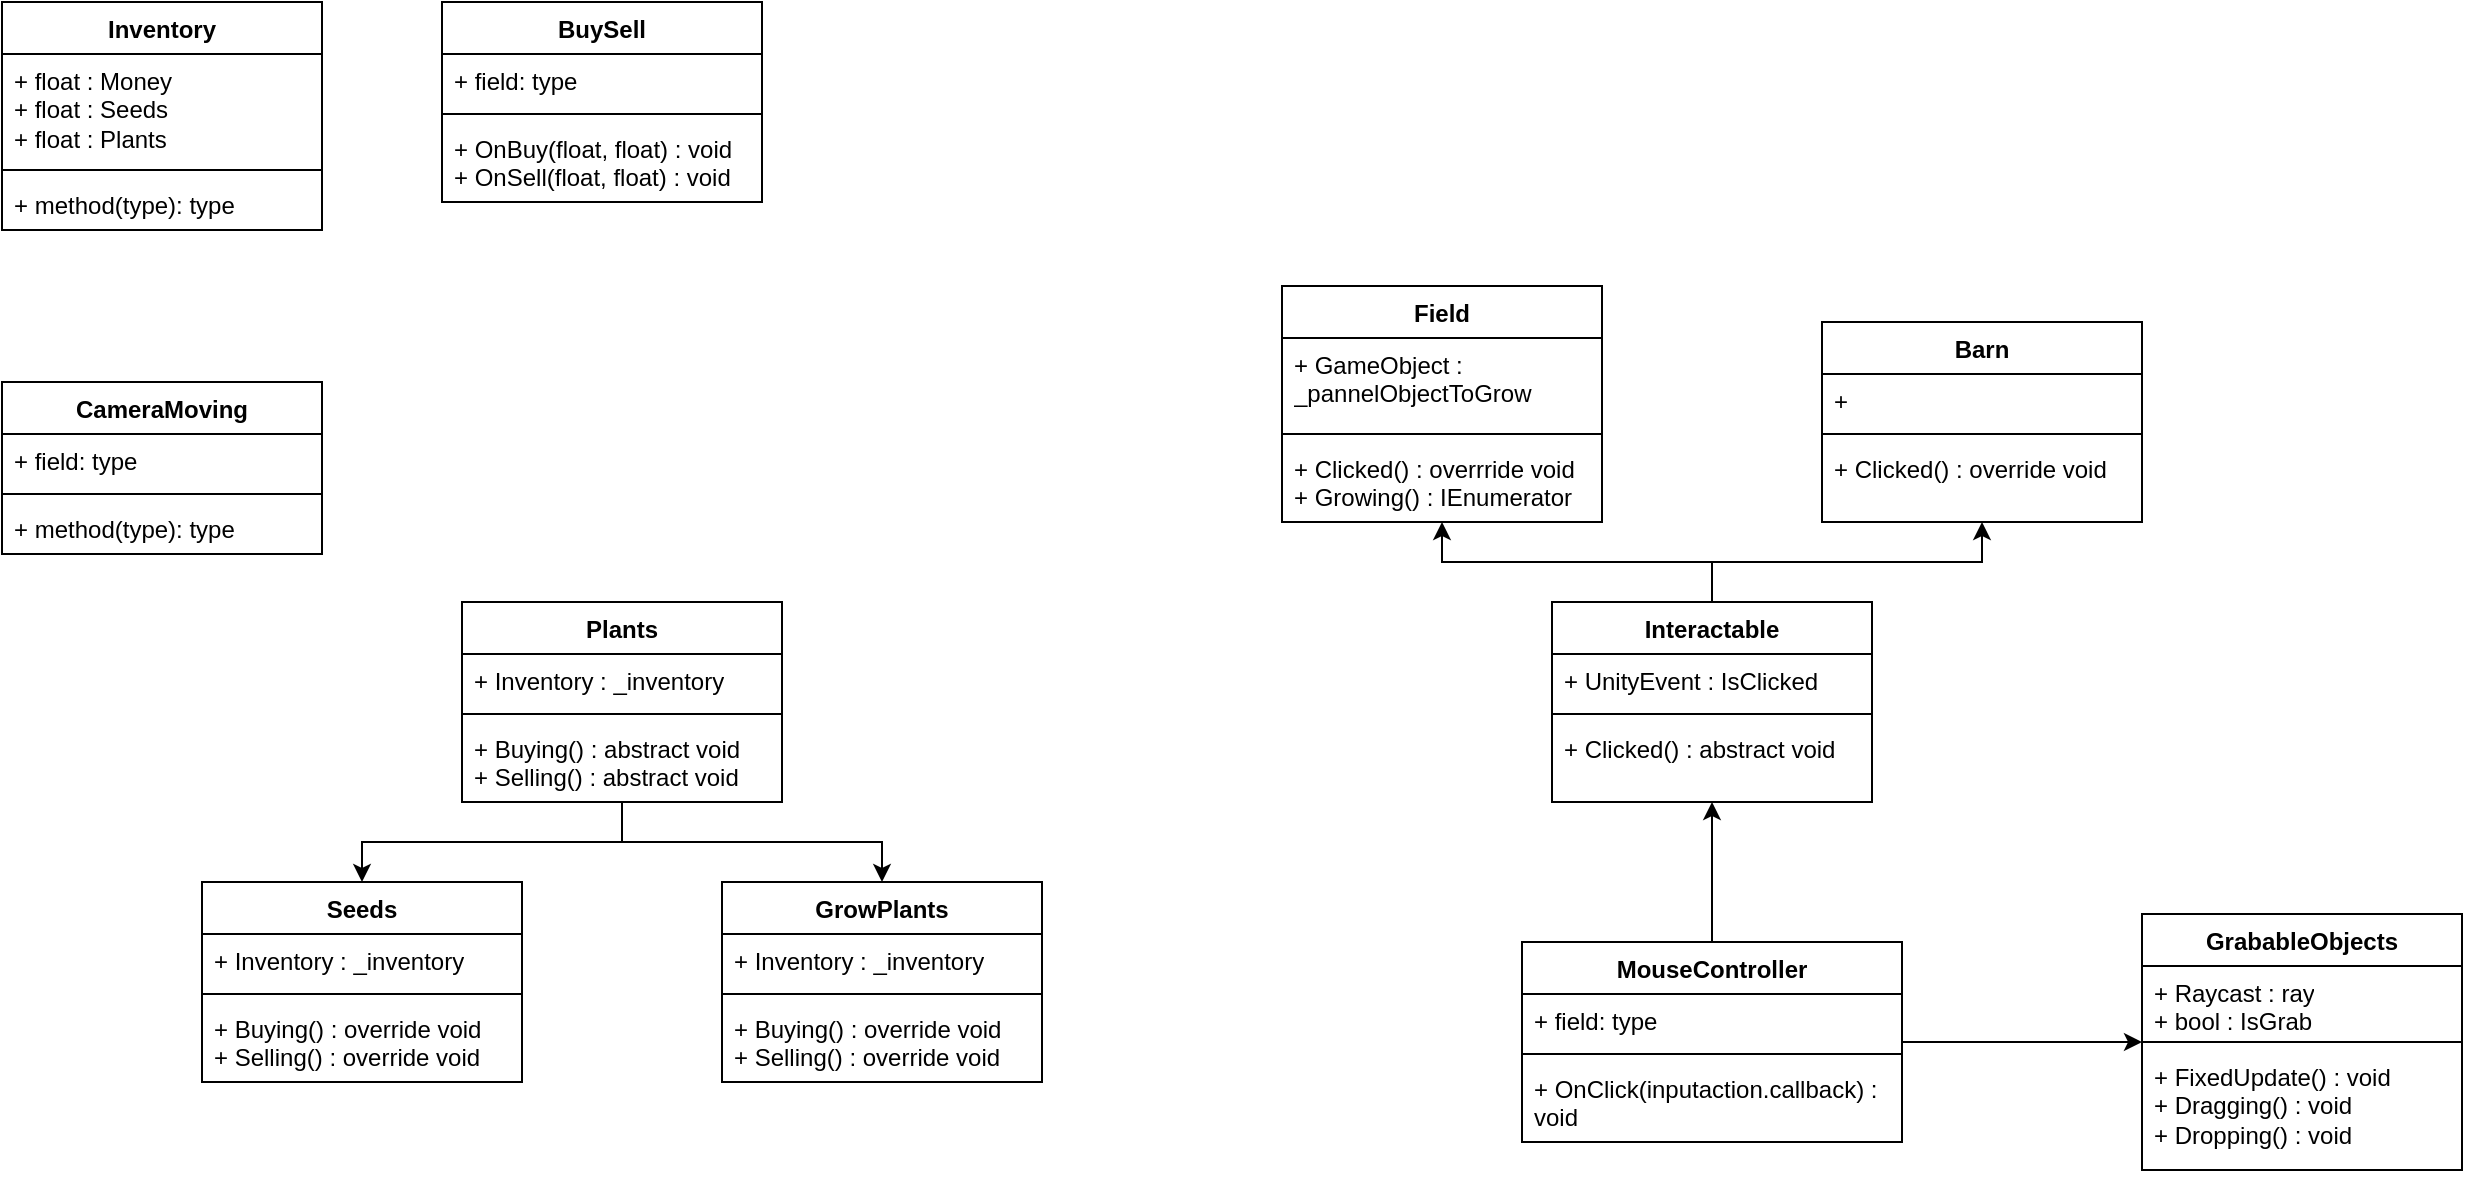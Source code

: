 <mxfile version="24.1.0" type="github">
  <diagram name="Page-1" id="sdKFebvatyjVW3zlSOaf">
    <mxGraphModel dx="2261" dy="786" grid="1" gridSize="10" guides="1" tooltips="1" connect="1" arrows="1" fold="1" page="1" pageScale="1" pageWidth="827" pageHeight="1169" math="0" shadow="0">
      <root>
        <mxCell id="0" />
        <mxCell id="1" parent="0" />
        <mxCell id="YcmtoSu0M2OS3AVUz0r8-10" value="Inventory" style="swimlane;fontStyle=1;align=center;verticalAlign=top;childLayout=stackLayout;horizontal=1;startSize=26;horizontalStack=0;resizeParent=1;resizeParentMax=0;resizeLast=0;collapsible=1;marginBottom=0;whiteSpace=wrap;html=1;" parent="1" vertex="1">
          <mxGeometry x="-440" y="20" width="160" height="114" as="geometry" />
        </mxCell>
        <mxCell id="YcmtoSu0M2OS3AVUz0r8-11" value="+ float : Money&lt;div&gt;+ float : Seeds&lt;/div&gt;&lt;div&gt;+ float : Plants&lt;/div&gt;" style="text;strokeColor=none;fillColor=none;align=left;verticalAlign=top;spacingLeft=4;spacingRight=4;overflow=hidden;rotatable=0;points=[[0,0.5],[1,0.5]];portConstraint=eastwest;whiteSpace=wrap;html=1;" parent="YcmtoSu0M2OS3AVUz0r8-10" vertex="1">
          <mxGeometry y="26" width="160" height="54" as="geometry" />
        </mxCell>
        <mxCell id="YcmtoSu0M2OS3AVUz0r8-12" value="" style="line;strokeWidth=1;fillColor=none;align=left;verticalAlign=middle;spacingTop=-1;spacingLeft=3;spacingRight=3;rotatable=0;labelPosition=right;points=[];portConstraint=eastwest;strokeColor=inherit;" parent="YcmtoSu0M2OS3AVUz0r8-10" vertex="1">
          <mxGeometry y="80" width="160" height="8" as="geometry" />
        </mxCell>
        <mxCell id="YcmtoSu0M2OS3AVUz0r8-13" value="+ method(type): type" style="text;strokeColor=none;fillColor=none;align=left;verticalAlign=top;spacingLeft=4;spacingRight=4;overflow=hidden;rotatable=0;points=[[0,0.5],[1,0.5]];portConstraint=eastwest;whiteSpace=wrap;html=1;" parent="YcmtoSu0M2OS3AVUz0r8-10" vertex="1">
          <mxGeometry y="88" width="160" height="26" as="geometry" />
        </mxCell>
        <mxCell id="YcmtoSu0M2OS3AVUz0r8-14" value="Field" style="swimlane;fontStyle=1;align=center;verticalAlign=top;childLayout=stackLayout;horizontal=1;startSize=26;horizontalStack=0;resizeParent=1;resizeParentMax=0;resizeLast=0;collapsible=1;marginBottom=0;whiteSpace=wrap;html=1;" parent="1" vertex="1">
          <mxGeometry x="200" y="162" width="160" height="118" as="geometry" />
        </mxCell>
        <mxCell id="YcmtoSu0M2OS3AVUz0r8-15" value="+ GameObject : _pannelObjectToGrow" style="text;strokeColor=none;fillColor=none;align=left;verticalAlign=top;spacingLeft=4;spacingRight=4;overflow=hidden;rotatable=0;points=[[0,0.5],[1,0.5]];portConstraint=eastwest;whiteSpace=wrap;html=1;" parent="YcmtoSu0M2OS3AVUz0r8-14" vertex="1">
          <mxGeometry y="26" width="160" height="44" as="geometry" />
        </mxCell>
        <mxCell id="YcmtoSu0M2OS3AVUz0r8-16" value="" style="line;strokeWidth=1;fillColor=none;align=left;verticalAlign=middle;spacingTop=-1;spacingLeft=3;spacingRight=3;rotatable=0;labelPosition=right;points=[];portConstraint=eastwest;strokeColor=inherit;" parent="YcmtoSu0M2OS3AVUz0r8-14" vertex="1">
          <mxGeometry y="70" width="160" height="8" as="geometry" />
        </mxCell>
        <mxCell id="YcmtoSu0M2OS3AVUz0r8-17" value="+ Clicked() : overrride void&lt;div&gt;+ Growing() : IEnumerator&lt;/div&gt;" style="text;strokeColor=none;fillColor=none;align=left;verticalAlign=top;spacingLeft=4;spacingRight=4;overflow=hidden;rotatable=0;points=[[0,0.5],[1,0.5]];portConstraint=eastwest;whiteSpace=wrap;html=1;" parent="YcmtoSu0M2OS3AVUz0r8-14" vertex="1">
          <mxGeometry y="78" width="160" height="40" as="geometry" />
        </mxCell>
        <mxCell id="YcmtoSu0M2OS3AVUz0r8-18" value="GrabableObjects" style="swimlane;fontStyle=1;align=center;verticalAlign=top;childLayout=stackLayout;horizontal=1;startSize=26;horizontalStack=0;resizeParent=1;resizeParentMax=0;resizeLast=0;collapsible=1;marginBottom=0;whiteSpace=wrap;html=1;" parent="1" vertex="1">
          <mxGeometry x="630" y="476" width="160" height="128" as="geometry" />
        </mxCell>
        <mxCell id="YcmtoSu0M2OS3AVUz0r8-19" value="+ Raycast : ray&lt;div&gt;+ bool : IsGrab&lt;/div&gt;" style="text;strokeColor=none;fillColor=none;align=left;verticalAlign=top;spacingLeft=4;spacingRight=4;overflow=hidden;rotatable=0;points=[[0,0.5],[1,0.5]];portConstraint=eastwest;whiteSpace=wrap;html=1;" parent="YcmtoSu0M2OS3AVUz0r8-18" vertex="1">
          <mxGeometry y="26" width="160" height="34" as="geometry" />
        </mxCell>
        <mxCell id="YcmtoSu0M2OS3AVUz0r8-20" value="" style="line;strokeWidth=1;fillColor=none;align=left;verticalAlign=middle;spacingTop=-1;spacingLeft=3;spacingRight=3;rotatable=0;labelPosition=right;points=[];portConstraint=eastwest;strokeColor=inherit;" parent="YcmtoSu0M2OS3AVUz0r8-18" vertex="1">
          <mxGeometry y="60" width="160" height="8" as="geometry" />
        </mxCell>
        <mxCell id="YcmtoSu0M2OS3AVUz0r8-21" value="&lt;div&gt;+ FixedUpdate() : void&lt;/div&gt;&lt;div&gt;+ Dragging() : void&lt;/div&gt;&lt;div&gt;+ Dropping() : void&lt;/div&gt;" style="text;strokeColor=none;fillColor=none;align=left;verticalAlign=top;spacingLeft=4;spacingRight=4;overflow=hidden;rotatable=0;points=[[0,0.5],[1,0.5]];portConstraint=eastwest;whiteSpace=wrap;html=1;" parent="YcmtoSu0M2OS3AVUz0r8-18" vertex="1">
          <mxGeometry y="68" width="160" height="60" as="geometry" />
        </mxCell>
        <mxCell id="YcmtoSu0M2OS3AVUz0r8-22" value="CameraMoving" style="swimlane;fontStyle=1;align=center;verticalAlign=top;childLayout=stackLayout;horizontal=1;startSize=26;horizontalStack=0;resizeParent=1;resizeParentMax=0;resizeLast=0;collapsible=1;marginBottom=0;whiteSpace=wrap;html=1;" parent="1" vertex="1">
          <mxGeometry x="-440" y="210" width="160" height="86" as="geometry" />
        </mxCell>
        <mxCell id="YcmtoSu0M2OS3AVUz0r8-23" value="+ field: type" style="text;strokeColor=none;fillColor=none;align=left;verticalAlign=top;spacingLeft=4;spacingRight=4;overflow=hidden;rotatable=0;points=[[0,0.5],[1,0.5]];portConstraint=eastwest;whiteSpace=wrap;html=1;" parent="YcmtoSu0M2OS3AVUz0r8-22" vertex="1">
          <mxGeometry y="26" width="160" height="26" as="geometry" />
        </mxCell>
        <mxCell id="YcmtoSu0M2OS3AVUz0r8-24" value="" style="line;strokeWidth=1;fillColor=none;align=left;verticalAlign=middle;spacingTop=-1;spacingLeft=3;spacingRight=3;rotatable=0;labelPosition=right;points=[];portConstraint=eastwest;strokeColor=inherit;" parent="YcmtoSu0M2OS3AVUz0r8-22" vertex="1">
          <mxGeometry y="52" width="160" height="8" as="geometry" />
        </mxCell>
        <mxCell id="YcmtoSu0M2OS3AVUz0r8-25" value="+ method(type): type" style="text;strokeColor=none;fillColor=none;align=left;verticalAlign=top;spacingLeft=4;spacingRight=4;overflow=hidden;rotatable=0;points=[[0,0.5],[1,0.5]];portConstraint=eastwest;whiteSpace=wrap;html=1;" parent="YcmtoSu0M2OS3AVUz0r8-22" vertex="1">
          <mxGeometry y="60" width="160" height="26" as="geometry" />
        </mxCell>
        <mxCell id="YcmtoSu0M2OS3AVUz0r8-35" value="BuySell" style="swimlane;fontStyle=1;align=center;verticalAlign=top;childLayout=stackLayout;horizontal=1;startSize=26;horizontalStack=0;resizeParent=1;resizeParentMax=0;resizeLast=0;collapsible=1;marginBottom=0;whiteSpace=wrap;html=1;" parent="1" vertex="1">
          <mxGeometry x="-220" y="20" width="160" height="100" as="geometry" />
        </mxCell>
        <mxCell id="YcmtoSu0M2OS3AVUz0r8-36" value="+ field: type" style="text;strokeColor=none;fillColor=none;align=left;verticalAlign=top;spacingLeft=4;spacingRight=4;overflow=hidden;rotatable=0;points=[[0,0.5],[1,0.5]];portConstraint=eastwest;whiteSpace=wrap;html=1;" parent="YcmtoSu0M2OS3AVUz0r8-35" vertex="1">
          <mxGeometry y="26" width="160" height="26" as="geometry" />
        </mxCell>
        <mxCell id="YcmtoSu0M2OS3AVUz0r8-37" value="" style="line;strokeWidth=1;fillColor=none;align=left;verticalAlign=middle;spacingTop=-1;spacingLeft=3;spacingRight=3;rotatable=0;labelPosition=right;points=[];portConstraint=eastwest;strokeColor=inherit;" parent="YcmtoSu0M2OS3AVUz0r8-35" vertex="1">
          <mxGeometry y="52" width="160" height="8" as="geometry" />
        </mxCell>
        <mxCell id="YcmtoSu0M2OS3AVUz0r8-38" value="+ OnBuy(float, float) : void&lt;div&gt;+ OnSell(float, float) : void&lt;/div&gt;" style="text;strokeColor=none;fillColor=none;align=left;verticalAlign=top;spacingLeft=4;spacingRight=4;overflow=hidden;rotatable=0;points=[[0,0.5],[1,0.5]];portConstraint=eastwest;whiteSpace=wrap;html=1;" parent="YcmtoSu0M2OS3AVUz0r8-35" vertex="1">
          <mxGeometry y="60" width="160" height="40" as="geometry" />
        </mxCell>
        <mxCell id="lHx5i_yCHoS8SxmeBLHb-3" style="edgeStyle=orthogonalEdgeStyle;rounded=0;orthogonalLoop=1;jettySize=auto;html=1;" edge="1" parent="1" source="YcmtoSu0M2OS3AVUz0r8-46" target="YcmtoSu0M2OS3AVUz0r8-18">
          <mxGeometry relative="1" as="geometry" />
        </mxCell>
        <mxCell id="lHx5i_yCHoS8SxmeBLHb-9" style="edgeStyle=orthogonalEdgeStyle;rounded=0;orthogonalLoop=1;jettySize=auto;html=1;" edge="1" parent="1" source="YcmtoSu0M2OS3AVUz0r8-46" target="lHx5i_yCHoS8SxmeBLHb-5">
          <mxGeometry relative="1" as="geometry" />
        </mxCell>
        <mxCell id="YcmtoSu0M2OS3AVUz0r8-46" value="MouseController" style="swimlane;fontStyle=1;align=center;verticalAlign=top;childLayout=stackLayout;horizontal=1;startSize=26;horizontalStack=0;resizeParent=1;resizeParentMax=0;resizeLast=0;collapsible=1;marginBottom=0;whiteSpace=wrap;html=1;" parent="1" vertex="1">
          <mxGeometry x="320" y="490" width="190" height="100" as="geometry" />
        </mxCell>
        <mxCell id="YcmtoSu0M2OS3AVUz0r8-47" value="+ field: type" style="text;strokeColor=none;fillColor=none;align=left;verticalAlign=top;spacingLeft=4;spacingRight=4;overflow=hidden;rotatable=0;points=[[0,0.5],[1,0.5]];portConstraint=eastwest;whiteSpace=wrap;html=1;" parent="YcmtoSu0M2OS3AVUz0r8-46" vertex="1">
          <mxGeometry y="26" width="190" height="26" as="geometry" />
        </mxCell>
        <mxCell id="YcmtoSu0M2OS3AVUz0r8-48" value="" style="line;strokeWidth=1;fillColor=none;align=left;verticalAlign=middle;spacingTop=-1;spacingLeft=3;spacingRight=3;rotatable=0;labelPosition=right;points=[];portConstraint=eastwest;strokeColor=inherit;" parent="YcmtoSu0M2OS3AVUz0r8-46" vertex="1">
          <mxGeometry y="52" width="190" height="8" as="geometry" />
        </mxCell>
        <mxCell id="YcmtoSu0M2OS3AVUz0r8-49" value="+ OnClick(inputaction.callback) : void&lt;div&gt;&lt;br&gt;&lt;/div&gt;" style="text;strokeColor=none;fillColor=none;align=left;verticalAlign=top;spacingLeft=4;spacingRight=4;overflow=hidden;rotatable=0;points=[[0,0.5],[1,0.5]];portConstraint=eastwest;whiteSpace=wrap;html=1;" parent="YcmtoSu0M2OS3AVUz0r8-46" vertex="1">
          <mxGeometry y="60" width="190" height="40" as="geometry" />
        </mxCell>
        <mxCell id="lHx5i_yCHoS8SxmeBLHb-10" style="edgeStyle=orthogonalEdgeStyle;rounded=0;orthogonalLoop=1;jettySize=auto;html=1;" edge="1" parent="1" source="lHx5i_yCHoS8SxmeBLHb-5" target="YcmtoSu0M2OS3AVUz0r8-14">
          <mxGeometry relative="1" as="geometry" />
        </mxCell>
        <mxCell id="lHx5i_yCHoS8SxmeBLHb-15" style="edgeStyle=orthogonalEdgeStyle;rounded=0;orthogonalLoop=1;jettySize=auto;html=1;" edge="1" parent="1" source="lHx5i_yCHoS8SxmeBLHb-5" target="lHx5i_yCHoS8SxmeBLHb-11">
          <mxGeometry relative="1" as="geometry" />
        </mxCell>
        <mxCell id="lHx5i_yCHoS8SxmeBLHb-5" value="Interactable" style="swimlane;fontStyle=1;align=center;verticalAlign=top;childLayout=stackLayout;horizontal=1;startSize=26;horizontalStack=0;resizeParent=1;resizeParentMax=0;resizeLast=0;collapsible=1;marginBottom=0;whiteSpace=wrap;html=1;" vertex="1" parent="1">
          <mxGeometry x="335" y="320" width="160" height="100" as="geometry" />
        </mxCell>
        <mxCell id="lHx5i_yCHoS8SxmeBLHb-6" value="+ UnityEvent : IsClicked" style="text;strokeColor=none;fillColor=none;align=left;verticalAlign=top;spacingLeft=4;spacingRight=4;overflow=hidden;rotatable=0;points=[[0,0.5],[1,0.5]];portConstraint=eastwest;whiteSpace=wrap;html=1;" vertex="1" parent="lHx5i_yCHoS8SxmeBLHb-5">
          <mxGeometry y="26" width="160" height="26" as="geometry" />
        </mxCell>
        <mxCell id="lHx5i_yCHoS8SxmeBLHb-7" value="" style="line;strokeWidth=1;fillColor=none;align=left;verticalAlign=middle;spacingTop=-1;spacingLeft=3;spacingRight=3;rotatable=0;labelPosition=right;points=[];portConstraint=eastwest;strokeColor=inherit;" vertex="1" parent="lHx5i_yCHoS8SxmeBLHb-5">
          <mxGeometry y="52" width="160" height="8" as="geometry" />
        </mxCell>
        <mxCell id="lHx5i_yCHoS8SxmeBLHb-8" value="+ Clicked() : abstract void" style="text;strokeColor=none;fillColor=none;align=left;verticalAlign=top;spacingLeft=4;spacingRight=4;overflow=hidden;rotatable=0;points=[[0,0.5],[1,0.5]];portConstraint=eastwest;whiteSpace=wrap;html=1;" vertex="1" parent="lHx5i_yCHoS8SxmeBLHb-5">
          <mxGeometry y="60" width="160" height="40" as="geometry" />
        </mxCell>
        <mxCell id="lHx5i_yCHoS8SxmeBLHb-11" value="Barn" style="swimlane;fontStyle=1;align=center;verticalAlign=top;childLayout=stackLayout;horizontal=1;startSize=26;horizontalStack=0;resizeParent=1;resizeParentMax=0;resizeLast=0;collapsible=1;marginBottom=0;whiteSpace=wrap;html=1;" vertex="1" parent="1">
          <mxGeometry x="470" y="180" width="160" height="100" as="geometry" />
        </mxCell>
        <mxCell id="lHx5i_yCHoS8SxmeBLHb-12" value="+&amp;nbsp;" style="text;strokeColor=none;fillColor=none;align=left;verticalAlign=top;spacingLeft=4;spacingRight=4;overflow=hidden;rotatable=0;points=[[0,0.5],[1,0.5]];portConstraint=eastwest;whiteSpace=wrap;html=1;" vertex="1" parent="lHx5i_yCHoS8SxmeBLHb-11">
          <mxGeometry y="26" width="160" height="26" as="geometry" />
        </mxCell>
        <mxCell id="lHx5i_yCHoS8SxmeBLHb-13" value="" style="line;strokeWidth=1;fillColor=none;align=left;verticalAlign=middle;spacingTop=-1;spacingLeft=3;spacingRight=3;rotatable=0;labelPosition=right;points=[];portConstraint=eastwest;strokeColor=inherit;" vertex="1" parent="lHx5i_yCHoS8SxmeBLHb-11">
          <mxGeometry y="52" width="160" height="8" as="geometry" />
        </mxCell>
        <mxCell id="lHx5i_yCHoS8SxmeBLHb-14" value="+ Clicked() : override void" style="text;strokeColor=none;fillColor=none;align=left;verticalAlign=top;spacingLeft=4;spacingRight=4;overflow=hidden;rotatable=0;points=[[0,0.5],[1,0.5]];portConstraint=eastwest;whiteSpace=wrap;html=1;" vertex="1" parent="lHx5i_yCHoS8SxmeBLHb-11">
          <mxGeometry y="60" width="160" height="40" as="geometry" />
        </mxCell>
        <mxCell id="lHx5i_yCHoS8SxmeBLHb-31" style="edgeStyle=orthogonalEdgeStyle;rounded=0;orthogonalLoop=1;jettySize=auto;html=1;" edge="1" parent="1" source="lHx5i_yCHoS8SxmeBLHb-19" target="lHx5i_yCHoS8SxmeBLHb-27">
          <mxGeometry relative="1" as="geometry" />
        </mxCell>
        <mxCell id="lHx5i_yCHoS8SxmeBLHb-33" style="edgeStyle=orthogonalEdgeStyle;rounded=0;orthogonalLoop=1;jettySize=auto;html=1;" edge="1" parent="1" source="lHx5i_yCHoS8SxmeBLHb-19" target="lHx5i_yCHoS8SxmeBLHb-23">
          <mxGeometry relative="1" as="geometry" />
        </mxCell>
        <mxCell id="lHx5i_yCHoS8SxmeBLHb-19" value="Plants" style="swimlane;fontStyle=1;align=center;verticalAlign=top;childLayout=stackLayout;horizontal=1;startSize=26;horizontalStack=0;resizeParent=1;resizeParentMax=0;resizeLast=0;collapsible=1;marginBottom=0;whiteSpace=wrap;html=1;" vertex="1" parent="1">
          <mxGeometry x="-210" y="320" width="160" height="100" as="geometry" />
        </mxCell>
        <mxCell id="lHx5i_yCHoS8SxmeBLHb-20" value="+ Inventory : _inventory" style="text;strokeColor=none;fillColor=none;align=left;verticalAlign=top;spacingLeft=4;spacingRight=4;overflow=hidden;rotatable=0;points=[[0,0.5],[1,0.5]];portConstraint=eastwest;whiteSpace=wrap;html=1;" vertex="1" parent="lHx5i_yCHoS8SxmeBLHb-19">
          <mxGeometry y="26" width="160" height="26" as="geometry" />
        </mxCell>
        <mxCell id="lHx5i_yCHoS8SxmeBLHb-21" value="" style="line;strokeWidth=1;fillColor=none;align=left;verticalAlign=middle;spacingTop=-1;spacingLeft=3;spacingRight=3;rotatable=0;labelPosition=right;points=[];portConstraint=eastwest;strokeColor=inherit;" vertex="1" parent="lHx5i_yCHoS8SxmeBLHb-19">
          <mxGeometry y="52" width="160" height="8" as="geometry" />
        </mxCell>
        <mxCell id="lHx5i_yCHoS8SxmeBLHb-22" value="+ Buying() : abstract void&lt;div&gt;+ Selling() : abstract void&lt;/div&gt;" style="text;strokeColor=none;fillColor=none;align=left;verticalAlign=top;spacingLeft=4;spacingRight=4;overflow=hidden;rotatable=0;points=[[0,0.5],[1,0.5]];portConstraint=eastwest;whiteSpace=wrap;html=1;" vertex="1" parent="lHx5i_yCHoS8SxmeBLHb-19">
          <mxGeometry y="60" width="160" height="40" as="geometry" />
        </mxCell>
        <mxCell id="lHx5i_yCHoS8SxmeBLHb-23" value="Seeds" style="swimlane;fontStyle=1;align=center;verticalAlign=top;childLayout=stackLayout;horizontal=1;startSize=26;horizontalStack=0;resizeParent=1;resizeParentMax=0;resizeLast=0;collapsible=1;marginBottom=0;whiteSpace=wrap;html=1;" vertex="1" parent="1">
          <mxGeometry x="-340" y="460" width="160" height="100" as="geometry" />
        </mxCell>
        <mxCell id="lHx5i_yCHoS8SxmeBLHb-24" value="+ Inventory : _inventory" style="text;strokeColor=none;fillColor=none;align=left;verticalAlign=top;spacingLeft=4;spacingRight=4;overflow=hidden;rotatable=0;points=[[0,0.5],[1,0.5]];portConstraint=eastwest;whiteSpace=wrap;html=1;" vertex="1" parent="lHx5i_yCHoS8SxmeBLHb-23">
          <mxGeometry y="26" width="160" height="26" as="geometry" />
        </mxCell>
        <mxCell id="lHx5i_yCHoS8SxmeBLHb-25" value="" style="line;strokeWidth=1;fillColor=none;align=left;verticalAlign=middle;spacingTop=-1;spacingLeft=3;spacingRight=3;rotatable=0;labelPosition=right;points=[];portConstraint=eastwest;strokeColor=inherit;" vertex="1" parent="lHx5i_yCHoS8SxmeBLHb-23">
          <mxGeometry y="52" width="160" height="8" as="geometry" />
        </mxCell>
        <mxCell id="lHx5i_yCHoS8SxmeBLHb-26" value="+ Buying() : override void&lt;div&gt;+ Selling() : override void&lt;/div&gt;" style="text;strokeColor=none;fillColor=none;align=left;verticalAlign=top;spacingLeft=4;spacingRight=4;overflow=hidden;rotatable=0;points=[[0,0.5],[1,0.5]];portConstraint=eastwest;whiteSpace=wrap;html=1;" vertex="1" parent="lHx5i_yCHoS8SxmeBLHb-23">
          <mxGeometry y="60" width="160" height="40" as="geometry" />
        </mxCell>
        <mxCell id="lHx5i_yCHoS8SxmeBLHb-27" value="GrowPlants" style="swimlane;fontStyle=1;align=center;verticalAlign=top;childLayout=stackLayout;horizontal=1;startSize=26;horizontalStack=0;resizeParent=1;resizeParentMax=0;resizeLast=0;collapsible=1;marginBottom=0;whiteSpace=wrap;html=1;" vertex="1" parent="1">
          <mxGeometry x="-80" y="460" width="160" height="100" as="geometry" />
        </mxCell>
        <mxCell id="lHx5i_yCHoS8SxmeBLHb-28" value="+ Inventory : _inventory" style="text;strokeColor=none;fillColor=none;align=left;verticalAlign=top;spacingLeft=4;spacingRight=4;overflow=hidden;rotatable=0;points=[[0,0.5],[1,0.5]];portConstraint=eastwest;whiteSpace=wrap;html=1;" vertex="1" parent="lHx5i_yCHoS8SxmeBLHb-27">
          <mxGeometry y="26" width="160" height="26" as="geometry" />
        </mxCell>
        <mxCell id="lHx5i_yCHoS8SxmeBLHb-29" value="" style="line;strokeWidth=1;fillColor=none;align=left;verticalAlign=middle;spacingTop=-1;spacingLeft=3;spacingRight=3;rotatable=0;labelPosition=right;points=[];portConstraint=eastwest;strokeColor=inherit;" vertex="1" parent="lHx5i_yCHoS8SxmeBLHb-27">
          <mxGeometry y="52" width="160" height="8" as="geometry" />
        </mxCell>
        <mxCell id="lHx5i_yCHoS8SxmeBLHb-30" value="+ Buying() : override void&lt;div&gt;+ Selling() : override void&lt;/div&gt;" style="text;strokeColor=none;fillColor=none;align=left;verticalAlign=top;spacingLeft=4;spacingRight=4;overflow=hidden;rotatable=0;points=[[0,0.5],[1,0.5]];portConstraint=eastwest;whiteSpace=wrap;html=1;" vertex="1" parent="lHx5i_yCHoS8SxmeBLHb-27">
          <mxGeometry y="60" width="160" height="40" as="geometry" />
        </mxCell>
      </root>
    </mxGraphModel>
  </diagram>
</mxfile>
